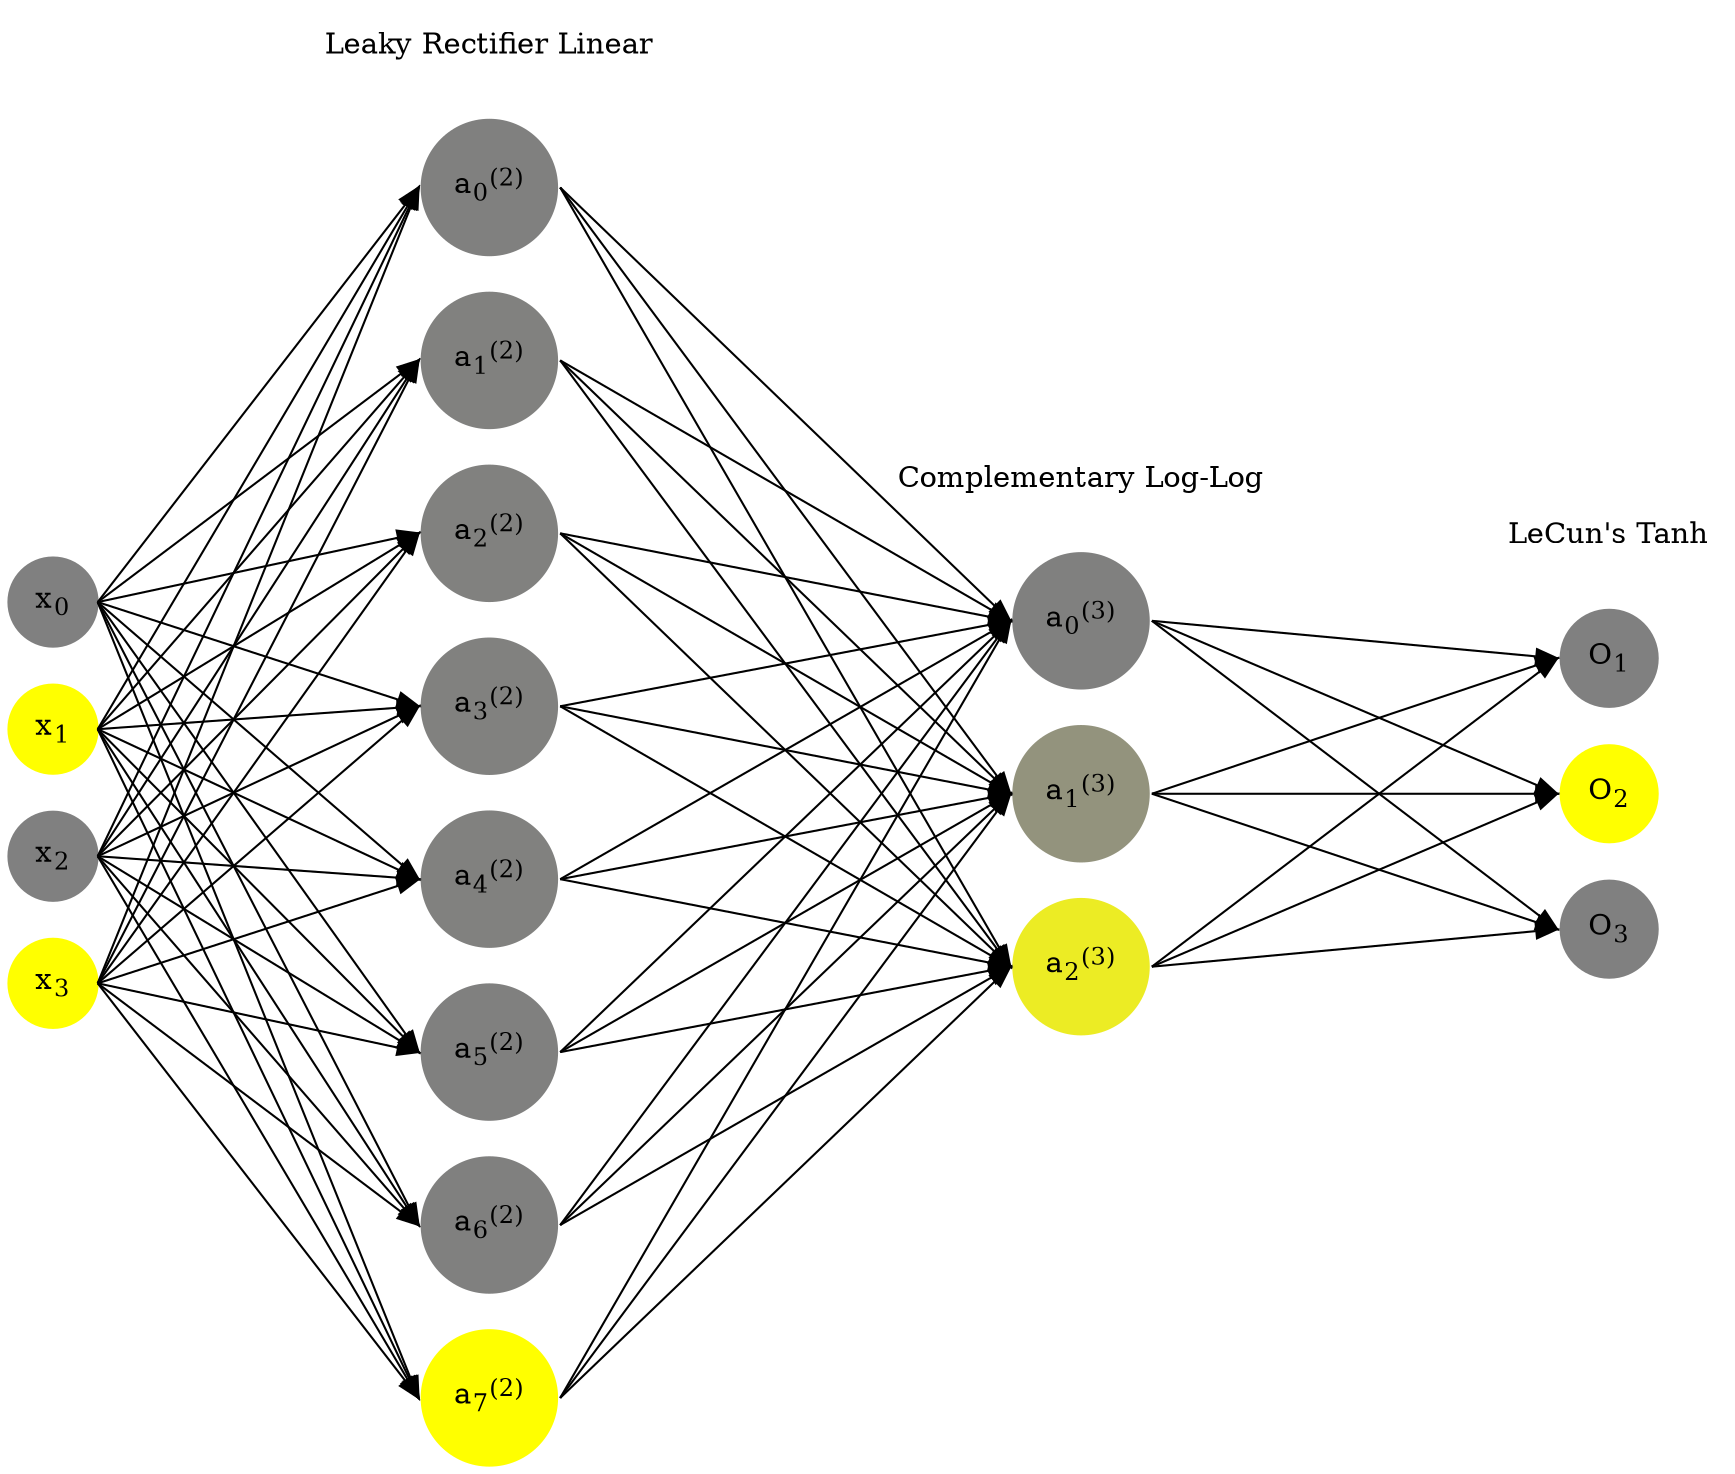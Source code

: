 digraph G {
	rankdir = LR;
	splines=false;
	edge[style=invis];
	ranksep= 1.4;
	{
	node [shape=circle, color="0.1667, 0.0, 0.5", style=filled, fillcolor="0.1667, 0.0, 0.5"];
	x0 [label=<x<sub>0</sub>>];
	}
	{
	node [shape=circle, color="0.1667, 1.0, 1.0", style=filled, fillcolor="0.1667, 1.0, 1.0"];
	x1 [label=<x<sub>1</sub>>];
	}
	{
	node [shape=circle, color="0.1667, 0.0, 0.5", style=filled, fillcolor="0.1667, 0.0, 0.5"];
	x2 [label=<x<sub>2</sub>>];
	}
	{
	node [shape=circle, color="0.1667, 1.0, 1.0", style=filled, fillcolor="0.1667, 1.0, 1.0"];
	x3 [label=<x<sub>3</sub>>];
	}
	{
	node [shape=circle, color="0.1667, 0.003354, 0.501677", style=filled, fillcolor="0.1667, 0.003354, 0.501677"];
	a02 [label=<a<sub>0</sub><sup>(2)</sup>>];
	}
	{
	node [shape=circle, color="0.1667, 0.012649, 0.506324", style=filled, fillcolor="0.1667, 0.012649, 0.506324"];
	a12 [label=<a<sub>1</sub><sup>(2)</sup>>];
	}
	{
	node [shape=circle, color="0.1667, 0.012897, 0.506449", style=filled, fillcolor="0.1667, 0.012897, 0.506449"];
	a22 [label=<a<sub>2</sub><sup>(2)</sup>>];
	}
	{
	node [shape=circle, color="0.1667, 0.009282, 0.504641", style=filled, fillcolor="0.1667, 0.009282, 0.504641"];
	a32 [label=<a<sub>3</sub><sup>(2)</sup>>];
	}
	{
	node [shape=circle, color="0.1667, 0.012484, 0.506242", style=filled, fillcolor="0.1667, 0.012484, 0.506242"];
	a42 [label=<a<sub>4</sub><sup>(2)</sup>>];
	}
	{
	node [shape=circle, color="0.1667, 0.002516, 0.501258", style=filled, fillcolor="0.1667, 0.002516, 0.501258"];
	a52 [label=<a<sub>5</sub><sup>(2)</sup>>];
	}
	{
	node [shape=circle, color="0.1667, 0.004394, 0.502197", style=filled, fillcolor="0.1667, 0.004394, 0.502197"];
	a62 [label=<a<sub>6</sub><sup>(2)</sup>>];
	}
	{
	node [shape=circle, color="0.1667, 1.680531, 1.340265", style=filled, fillcolor="0.1667, 1.680531, 1.340265"];
	a72 [label=<a<sub>7</sub><sup>(2)</sup>>];
	}
	{
	node [shape=circle, color="0.1667, 0.001370, 0.500685", style=filled, fillcolor="0.1667, 0.001370, 0.500685"];
	a03 [label=<a<sub>0</sub><sup>(3)</sup>>];
	}
	{
	node [shape=circle, color="0.1667, 0.152286, 0.576143", style=filled, fillcolor="0.1667, 0.152286, 0.576143"];
	a13 [label=<a<sub>1</sub><sup>(3)</sup>>];
	}
	{
	node [shape=circle, color="0.1667, 0.846859, 0.923429", style=filled, fillcolor="0.1667, 0.846859, 0.923429"];
	a23 [label=<a<sub>2</sub><sup>(3)</sup>>];
	}
	{
	node [shape=circle, color="0.1667, 0.0, 0.5", style=filled, fillcolor="0.1667, 0.0, 0.5"];
	O1 [label=<O<sub>1</sub>>];
	}
	{
	node [shape=circle, color="0.1667, 1.0, 1.0", style=filled, fillcolor="0.1667, 1.0, 1.0"];
	O2 [label=<O<sub>2</sub>>];
	}
	{
	node [shape=circle, color="0.1667, 0.0, 0.5", style=filled, fillcolor="0.1667, 0.0, 0.5"];
	O3 [label=<O<sub>3</sub>>];
	}
	{
	rank=same;
	x0->x1->x2->x3;
	}
	{
	rank=same;
	a02->a12->a22->a32->a42->a52->a62->a72;
	}
	{
	rank=same;
	a03->a13->a23;
	}
	{
	rank=same;
	O1->O2->O3;
	}
	l1 [shape=plaintext,label="Leaky Rectifier Linear"];
	l1->a02;
	{rank=same; l1;a02};
	l2 [shape=plaintext,label="Complementary Log-Log"];
	l2->a03;
	{rank=same; l2;a03};
	l3 [shape=plaintext,label="LeCun's Tanh"];
	l3->O1;
	{rank=same; l3;O1};
edge[style=solid, tailport=e, headport=w];
	{x0;x1;x2;x3} -> {a02;a12;a22;a32;a42;a52;a62;a72};
	{a02;a12;a22;a32;a42;a52;a62;a72} -> {a03;a13;a23};
	{a03;a13;a23} -> {O1,O2,O3};
}